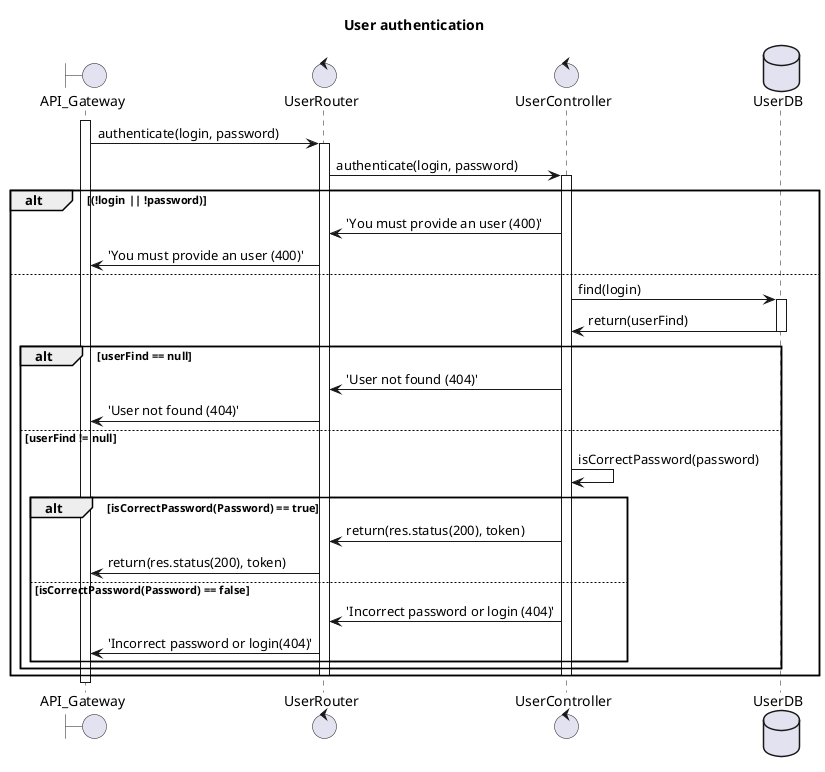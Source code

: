@startuml
title User authentication
boundary API_Gateway
control UserRouter
control UserController
dataBase UserDB
activate API_Gateway
API_Gateway -> UserRouter : authenticate(login, password)
activate UserRouter
UserRouter -> UserController : authenticate(login, password)
activate UserController
alt (!login || !password)
    UserController -> UserRouter : 'You must provide an user (400)'
    UserRouter -> API_Gateway : 'You must provide an user (400)'
else
    UserController -> UserDB : find(login)
    activate UserDB
    UserDB -> UserController : return(userFind)
    deactivate UserDB
    alt userFind == null
        UserController -> UserRouter : 'User not found (404)'
        UserRouter -> API_Gateway : 'User not found (404)'
    else userFind != null
        UserController -> UserController : isCorrectPassword(password)
        alt isCorrectPassword(Password) == true
            UserController -> UserRouter : return(res.status(200), token)
            UserRouter -> API_Gateway : return(res.status(200), token)
        else isCorrectPassword(Password) == false
            UserController -> UserRouter : 'Incorrect password or login (404)'
            UserRouter -> API_Gateway : 'Incorrect password or login(404)'
        end
    end
    deactivate UserController
    deactivate UserRouter
end
deactivate API_Gateway
@enduml
